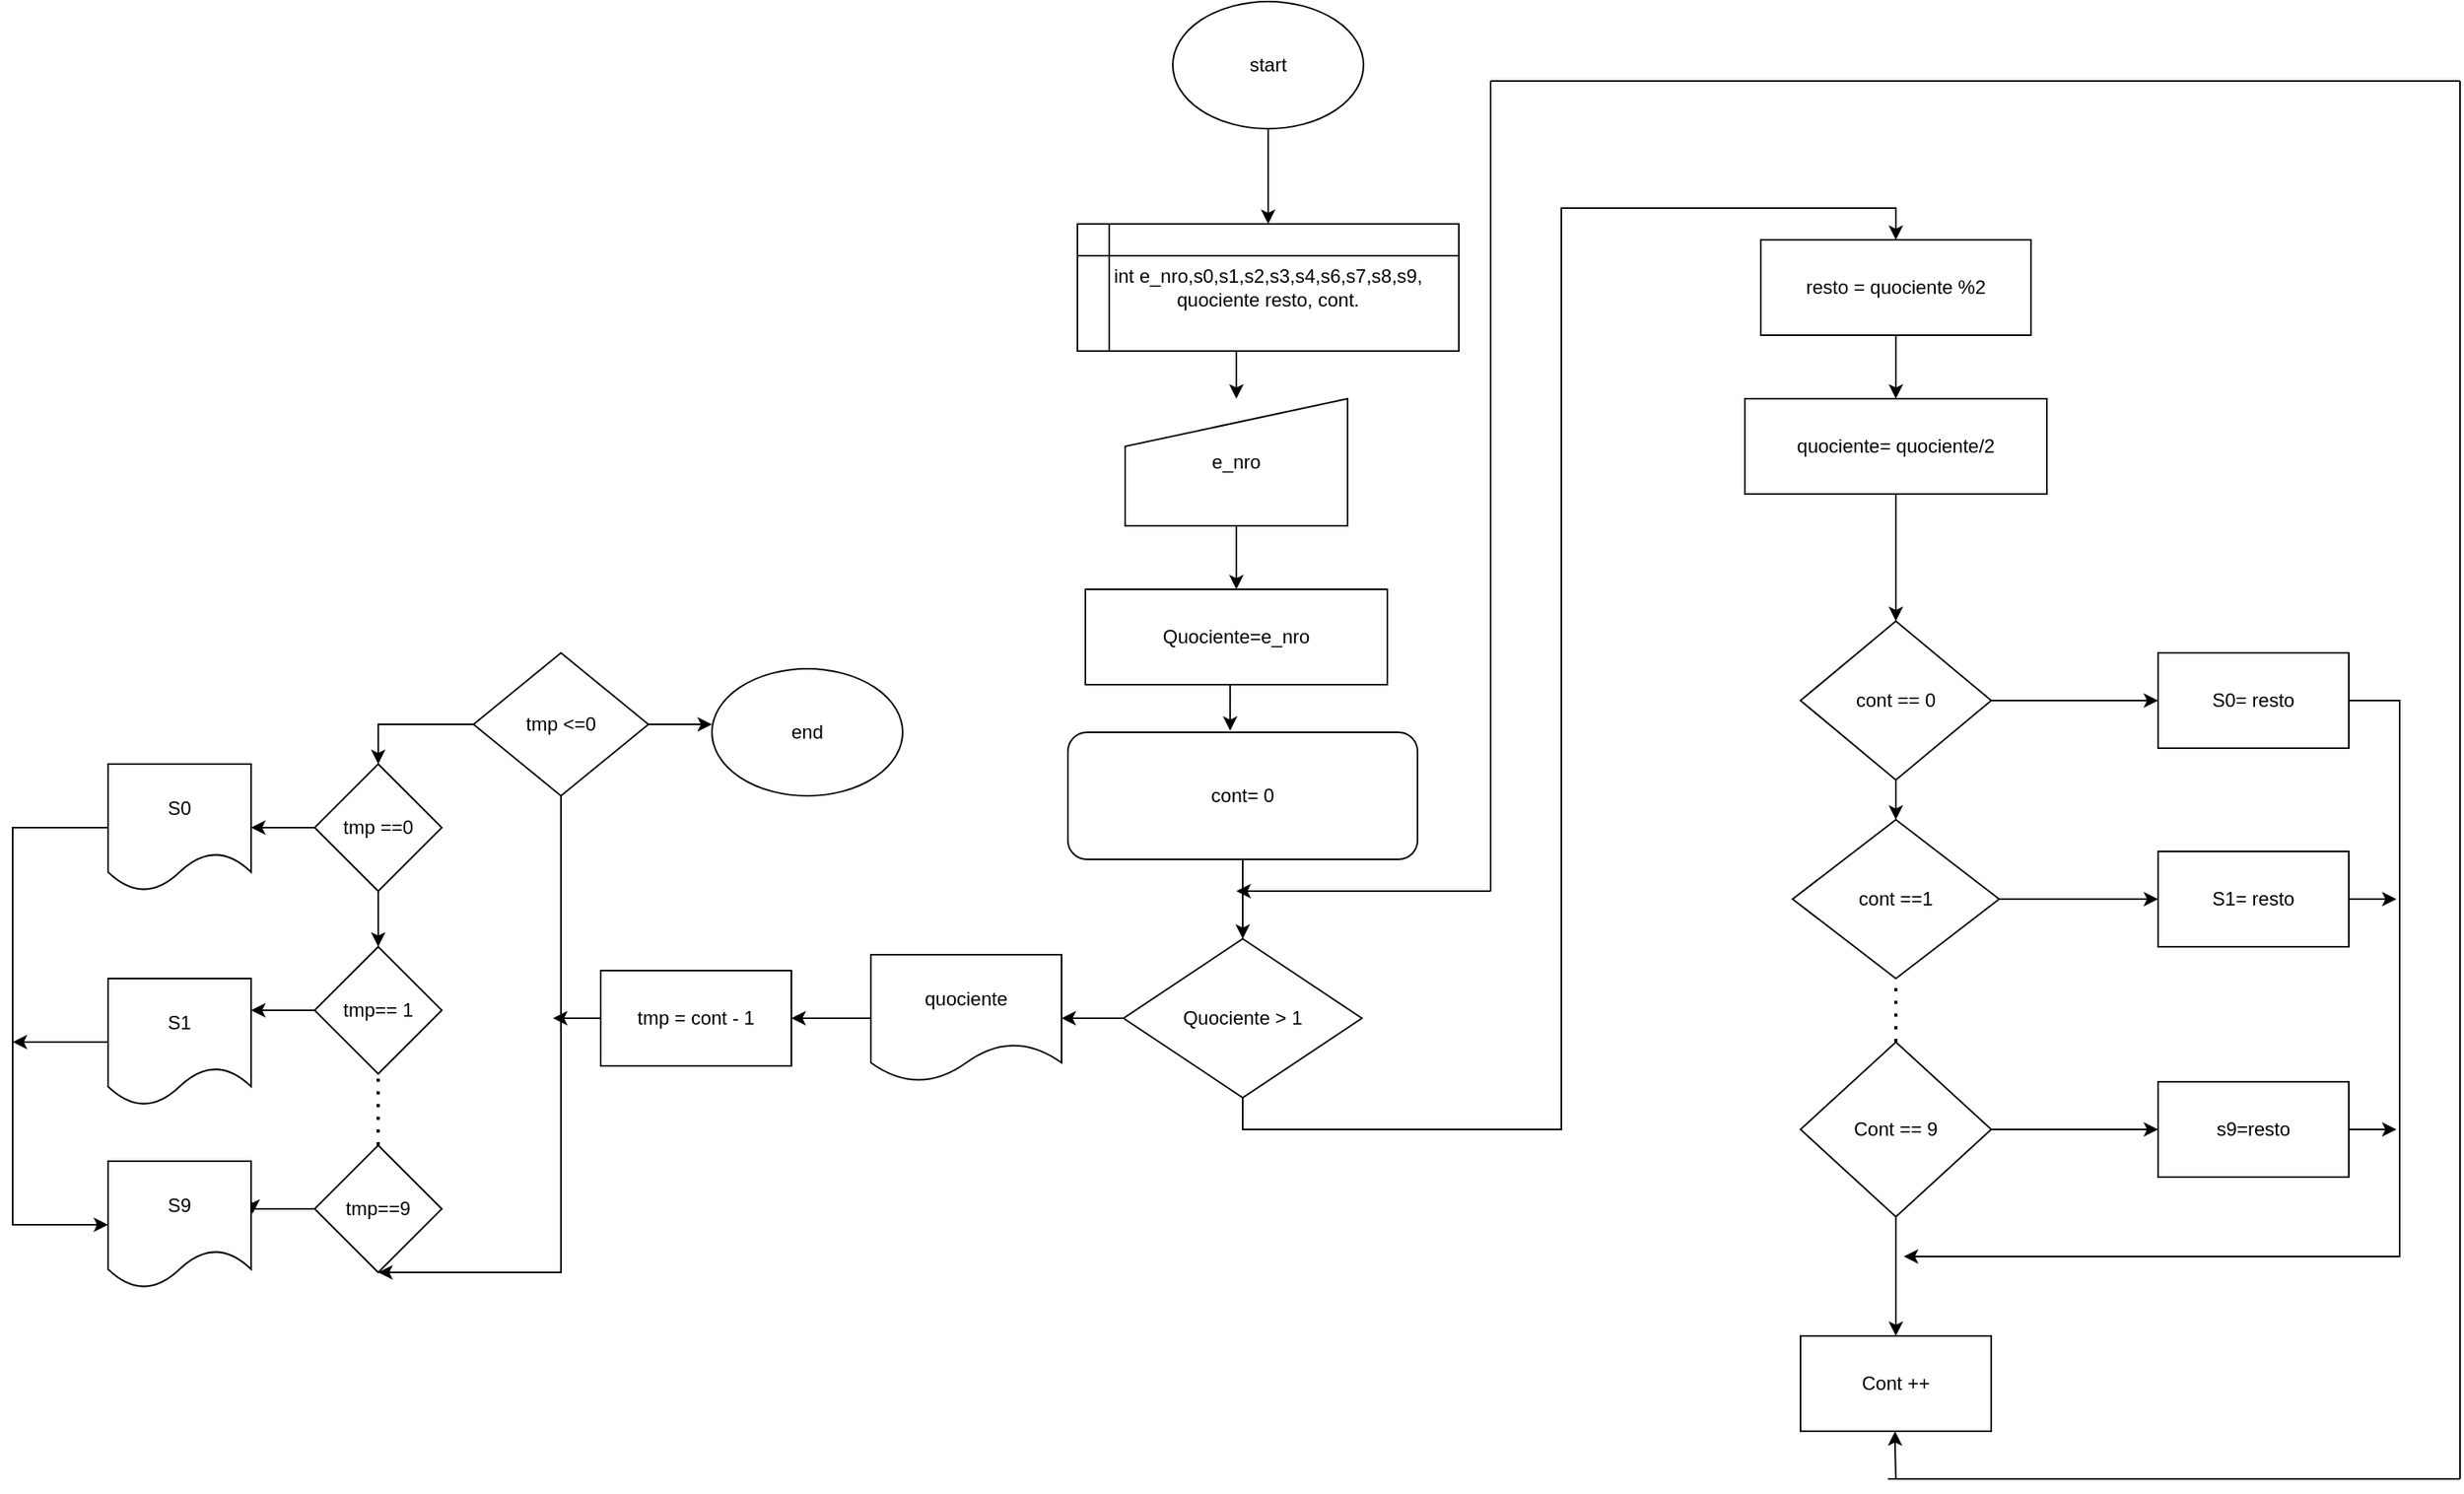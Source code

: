<mxfile version="17.4.3" type="device"><diagram id="XBUMlnHrL8QZcxVoW6NE" name="Page-1"><mxGraphModel dx="2249" dy="794" grid="1" gridSize="10" guides="1" tooltips="1" connect="1" arrows="1" fold="1" page="1" pageScale="1" pageWidth="827" pageHeight="1169" math="0" shadow="0"><root><mxCell id="0"/><mxCell id="1" parent="0"/><mxCell id="8-stHf-4QvpWrU_8Qvty-27" style="edgeStyle=orthogonalEdgeStyle;rounded=0;orthogonalLoop=1;jettySize=auto;html=1;exitX=0.5;exitY=1;exitDx=0;exitDy=0;entryX=0.5;entryY=0;entryDx=0;entryDy=0;" edge="1" parent="1" source="8-stHf-4QvpWrU_8Qvty-1" target="8-stHf-4QvpWrU_8Qvty-2"><mxGeometry relative="1" as="geometry"/></mxCell><mxCell id="8-stHf-4QvpWrU_8Qvty-1" value="start" style="ellipse;whiteSpace=wrap;html=1;" vertex="1" parent="1"><mxGeometry x="370" y="50" width="120" height="80" as="geometry"/></mxCell><mxCell id="8-stHf-4QvpWrU_8Qvty-28" style="edgeStyle=orthogonalEdgeStyle;rounded=0;orthogonalLoop=1;jettySize=auto;html=1;exitX=0.5;exitY=1;exitDx=0;exitDy=0;entryX=0.5;entryY=0;entryDx=0;entryDy=0;" edge="1" parent="1" source="8-stHf-4QvpWrU_8Qvty-2" target="8-stHf-4QvpWrU_8Qvty-3"><mxGeometry relative="1" as="geometry"/></mxCell><mxCell id="8-stHf-4QvpWrU_8Qvty-2" value="int e_nro,s0,s1,s2,s3,s4,s6,s7,s8,s9, quociente resto, cont." style="shape=internalStorage;whiteSpace=wrap;html=1;backgroundOutline=1;" vertex="1" parent="1"><mxGeometry x="310" y="190" width="240" height="80" as="geometry"/></mxCell><mxCell id="8-stHf-4QvpWrU_8Qvty-29" style="edgeStyle=orthogonalEdgeStyle;rounded=0;orthogonalLoop=1;jettySize=auto;html=1;exitX=0.5;exitY=1;exitDx=0;exitDy=0;entryX=0.5;entryY=0;entryDx=0;entryDy=0;" edge="1" parent="1" source="8-stHf-4QvpWrU_8Qvty-3" target="8-stHf-4QvpWrU_8Qvty-5"><mxGeometry relative="1" as="geometry"/></mxCell><mxCell id="8-stHf-4QvpWrU_8Qvty-3" value="e_nro" style="shape=manualInput;whiteSpace=wrap;html=1;" vertex="1" parent="1"><mxGeometry x="340" y="300" width="140" height="80" as="geometry"/></mxCell><mxCell id="8-stHf-4QvpWrU_8Qvty-31" value="" style="edgeStyle=orthogonalEdgeStyle;rounded=0;orthogonalLoop=1;jettySize=auto;html=1;" edge="1" parent="1" source="8-stHf-4QvpWrU_8Qvty-4" target="8-stHf-4QvpWrU_8Qvty-6"><mxGeometry relative="1" as="geometry"/></mxCell><mxCell id="8-stHf-4QvpWrU_8Qvty-4" value="cont= 0" style="rounded=1;whiteSpace=wrap;html=1;" vertex="1" parent="1"><mxGeometry x="304" y="510" width="220" height="80" as="geometry"/></mxCell><mxCell id="8-stHf-4QvpWrU_8Qvty-30" style="edgeStyle=orthogonalEdgeStyle;rounded=0;orthogonalLoop=1;jettySize=auto;html=1;exitX=0.5;exitY=1;exitDx=0;exitDy=0;entryX=0.464;entryY=-0.012;entryDx=0;entryDy=0;entryPerimeter=0;" edge="1" parent="1" source="8-stHf-4QvpWrU_8Qvty-5" target="8-stHf-4QvpWrU_8Qvty-4"><mxGeometry relative="1" as="geometry"/></mxCell><mxCell id="8-stHf-4QvpWrU_8Qvty-5" value="Quociente=e_nro" style="rounded=0;whiteSpace=wrap;html=1;" vertex="1" parent="1"><mxGeometry x="315" y="420" width="190" height="60" as="geometry"/></mxCell><mxCell id="8-stHf-4QvpWrU_8Qvty-46" style="edgeStyle=orthogonalEdgeStyle;rounded=0;orthogonalLoop=1;jettySize=auto;html=1;exitX=0;exitY=0.5;exitDx=0;exitDy=0;" edge="1" parent="1" source="8-stHf-4QvpWrU_8Qvty-6" target="8-stHf-4QvpWrU_8Qvty-16"><mxGeometry relative="1" as="geometry"/></mxCell><mxCell id="8-stHf-4QvpWrU_8Qvty-63" style="edgeStyle=orthogonalEdgeStyle;rounded=0;orthogonalLoop=1;jettySize=auto;html=1;exitX=0.5;exitY=1;exitDx=0;exitDy=0;entryX=0.5;entryY=0;entryDx=0;entryDy=0;" edge="1" parent="1" source="8-stHf-4QvpWrU_8Qvty-6" target="8-stHf-4QvpWrU_8Qvty-7"><mxGeometry relative="1" as="geometry"><mxPoint x="415" y="820" as="targetPoint"/></mxGeometry></mxCell><mxCell id="8-stHf-4QvpWrU_8Qvty-6" value="Quociente &amp;gt; 1" style="rhombus;whiteSpace=wrap;html=1;" vertex="1" parent="1"><mxGeometry x="339" y="640" width="150" height="100" as="geometry"/></mxCell><mxCell id="8-stHf-4QvpWrU_8Qvty-32" style="edgeStyle=orthogonalEdgeStyle;rounded=0;orthogonalLoop=1;jettySize=auto;html=1;exitX=0.5;exitY=1;exitDx=0;exitDy=0;entryX=0.5;entryY=0;entryDx=0;entryDy=0;" edge="1" parent="1" source="8-stHf-4QvpWrU_8Qvty-7" target="8-stHf-4QvpWrU_8Qvty-8"><mxGeometry relative="1" as="geometry"/></mxCell><mxCell id="8-stHf-4QvpWrU_8Qvty-7" value="resto = quociente %2" style="rounded=0;whiteSpace=wrap;html=1;" vertex="1" parent="1"><mxGeometry x="740" y="200" width="170" height="60" as="geometry"/></mxCell><mxCell id="8-stHf-4QvpWrU_8Qvty-33" style="edgeStyle=orthogonalEdgeStyle;rounded=0;orthogonalLoop=1;jettySize=auto;html=1;exitX=0.5;exitY=1;exitDx=0;exitDy=0;entryX=0.5;entryY=0;entryDx=0;entryDy=0;" edge="1" parent="1" source="8-stHf-4QvpWrU_8Qvty-8" target="8-stHf-4QvpWrU_8Qvty-9"><mxGeometry relative="1" as="geometry"/></mxCell><mxCell id="8-stHf-4QvpWrU_8Qvty-8" value="quociente= quociente/2" style="rounded=0;whiteSpace=wrap;html=1;" vertex="1" parent="1"><mxGeometry x="730" y="300" width="190" height="60" as="geometry"/></mxCell><mxCell id="8-stHf-4QvpWrU_8Qvty-34" style="edgeStyle=orthogonalEdgeStyle;rounded=0;orthogonalLoop=1;jettySize=auto;html=1;exitX=0.5;exitY=1;exitDx=0;exitDy=0;entryX=0.5;entryY=0;entryDx=0;entryDy=0;" edge="1" parent="1" source="8-stHf-4QvpWrU_8Qvty-9" target="8-stHf-4QvpWrU_8Qvty-10"><mxGeometry relative="1" as="geometry"/></mxCell><mxCell id="8-stHf-4QvpWrU_8Qvty-37" style="edgeStyle=orthogonalEdgeStyle;rounded=0;orthogonalLoop=1;jettySize=auto;html=1;exitX=1;exitY=0.5;exitDx=0;exitDy=0;entryX=0;entryY=0.5;entryDx=0;entryDy=0;" edge="1" parent="1" source="8-stHf-4QvpWrU_8Qvty-9" target="8-stHf-4QvpWrU_8Qvty-12"><mxGeometry relative="1" as="geometry"/></mxCell><mxCell id="8-stHf-4QvpWrU_8Qvty-9" value="cont == 0" style="rhombus;whiteSpace=wrap;html=1;" vertex="1" parent="1"><mxGeometry x="765" y="440" width="120" height="100" as="geometry"/></mxCell><mxCell id="8-stHf-4QvpWrU_8Qvty-38" style="edgeStyle=orthogonalEdgeStyle;rounded=0;orthogonalLoop=1;jettySize=auto;html=1;exitX=1;exitY=0.5;exitDx=0;exitDy=0;entryX=0;entryY=0.5;entryDx=0;entryDy=0;" edge="1" parent="1" source="8-stHf-4QvpWrU_8Qvty-10" target="8-stHf-4QvpWrU_8Qvty-13"><mxGeometry relative="1" as="geometry"/></mxCell><mxCell id="8-stHf-4QvpWrU_8Qvty-10" value="cont ==1" style="rhombus;whiteSpace=wrap;html=1;" vertex="1" parent="1"><mxGeometry x="760" y="565" width="130" height="100" as="geometry"/></mxCell><mxCell id="8-stHf-4QvpWrU_8Qvty-36" style="edgeStyle=orthogonalEdgeStyle;rounded=0;orthogonalLoop=1;jettySize=auto;html=1;exitX=0.5;exitY=1;exitDx=0;exitDy=0;entryX=0.5;entryY=0;entryDx=0;entryDy=0;" edge="1" parent="1" source="8-stHf-4QvpWrU_8Qvty-11" target="8-stHf-4QvpWrU_8Qvty-15"><mxGeometry relative="1" as="geometry"/></mxCell><mxCell id="8-stHf-4QvpWrU_8Qvty-39" style="edgeStyle=orthogonalEdgeStyle;rounded=0;orthogonalLoop=1;jettySize=auto;html=1;exitX=1;exitY=0.5;exitDx=0;exitDy=0;" edge="1" parent="1" source="8-stHf-4QvpWrU_8Qvty-11" target="8-stHf-4QvpWrU_8Qvty-14"><mxGeometry relative="1" as="geometry"/></mxCell><mxCell id="8-stHf-4QvpWrU_8Qvty-11" value="Cont == 9" style="rhombus;whiteSpace=wrap;html=1;" vertex="1" parent="1"><mxGeometry x="765" y="705" width="120" height="110" as="geometry"/></mxCell><mxCell id="8-stHf-4QvpWrU_8Qvty-40" style="edgeStyle=orthogonalEdgeStyle;rounded=0;orthogonalLoop=1;jettySize=auto;html=1;exitX=1;exitY=0.5;exitDx=0;exitDy=0;" edge="1" parent="1" source="8-stHf-4QvpWrU_8Qvty-12"><mxGeometry relative="1" as="geometry"><mxPoint x="830" y="840" as="targetPoint"/><Array as="points"><mxPoint x="1142" y="490"/></Array></mxGeometry></mxCell><mxCell id="8-stHf-4QvpWrU_8Qvty-12" value="S0= resto" style="rounded=0;whiteSpace=wrap;html=1;" vertex="1" parent="1"><mxGeometry x="990" y="460" width="120" height="60" as="geometry"/></mxCell><mxCell id="8-stHf-4QvpWrU_8Qvty-42" style="edgeStyle=orthogonalEdgeStyle;rounded=0;orthogonalLoop=1;jettySize=auto;html=1;exitX=1;exitY=0.5;exitDx=0;exitDy=0;" edge="1" parent="1" source="8-stHf-4QvpWrU_8Qvty-13"><mxGeometry relative="1" as="geometry"><mxPoint x="1140" y="615" as="targetPoint"/></mxGeometry></mxCell><mxCell id="8-stHf-4QvpWrU_8Qvty-13" value="S1= resto" style="rounded=0;whiteSpace=wrap;html=1;" vertex="1" parent="1"><mxGeometry x="990" y="585" width="120" height="60" as="geometry"/></mxCell><mxCell id="8-stHf-4QvpWrU_8Qvty-43" style="edgeStyle=orthogonalEdgeStyle;rounded=0;orthogonalLoop=1;jettySize=auto;html=1;exitX=1;exitY=0.5;exitDx=0;exitDy=0;" edge="1" parent="1" source="8-stHf-4QvpWrU_8Qvty-14"><mxGeometry relative="1" as="geometry"><mxPoint x="1140" y="760" as="targetPoint"/></mxGeometry></mxCell><mxCell id="8-stHf-4QvpWrU_8Qvty-14" value="s9=resto" style="rounded=0;whiteSpace=wrap;html=1;" vertex="1" parent="1"><mxGeometry x="990" y="730" width="120" height="60" as="geometry"/></mxCell><mxCell id="8-stHf-4QvpWrU_8Qvty-15" value="Cont ++" style="rounded=0;whiteSpace=wrap;html=1;" vertex="1" parent="1"><mxGeometry x="765" y="890" width="120" height="60" as="geometry"/></mxCell><mxCell id="8-stHf-4QvpWrU_8Qvty-47" style="edgeStyle=orthogonalEdgeStyle;rounded=0;orthogonalLoop=1;jettySize=auto;html=1;exitX=0;exitY=0.5;exitDx=0;exitDy=0;entryX=1;entryY=0.5;entryDx=0;entryDy=0;" edge="1" parent="1" source="8-stHf-4QvpWrU_8Qvty-16" target="8-stHf-4QvpWrU_8Qvty-17"><mxGeometry relative="1" as="geometry"/></mxCell><mxCell id="8-stHf-4QvpWrU_8Qvty-16" value="quociente" style="shape=document;whiteSpace=wrap;html=1;boundedLbl=1;" vertex="1" parent="1"><mxGeometry x="180" y="650" width="120" height="80" as="geometry"/></mxCell><mxCell id="8-stHf-4QvpWrU_8Qvty-62" style="edgeStyle=orthogonalEdgeStyle;rounded=0;orthogonalLoop=1;jettySize=auto;html=1;exitX=0;exitY=0.5;exitDx=0;exitDy=0;" edge="1" parent="1" source="8-stHf-4QvpWrU_8Qvty-17"><mxGeometry relative="1" as="geometry"><mxPoint x="-20" y="690" as="targetPoint"/></mxGeometry></mxCell><mxCell id="8-stHf-4QvpWrU_8Qvty-17" value="tmp = cont - 1" style="rounded=0;whiteSpace=wrap;html=1;" vertex="1" parent="1"><mxGeometry x="10" y="660" width="120" height="60" as="geometry"/></mxCell><mxCell id="8-stHf-4QvpWrU_8Qvty-53" style="edgeStyle=orthogonalEdgeStyle;rounded=0;orthogonalLoop=1;jettySize=auto;html=1;exitX=0;exitY=0.5;exitDx=0;exitDy=0;entryX=0.5;entryY=0;entryDx=0;entryDy=0;" edge="1" parent="1" source="8-stHf-4QvpWrU_8Qvty-18" target="8-stHf-4QvpWrU_8Qvty-20"><mxGeometry relative="1" as="geometry"/></mxCell><mxCell id="8-stHf-4QvpWrU_8Qvty-54" style="edgeStyle=orthogonalEdgeStyle;rounded=0;orthogonalLoop=1;jettySize=auto;html=1;exitX=1;exitY=0.5;exitDx=0;exitDy=0;" edge="1" parent="1" source="8-stHf-4QvpWrU_8Qvty-18"><mxGeometry relative="1" as="geometry"><mxPoint x="80" y="505" as="targetPoint"/></mxGeometry></mxCell><mxCell id="8-stHf-4QvpWrU_8Qvty-60" style="edgeStyle=orthogonalEdgeStyle;rounded=0;orthogonalLoop=1;jettySize=auto;html=1;exitX=0.5;exitY=1;exitDx=0;exitDy=0;entryX=0.5;entryY=1;entryDx=0;entryDy=0;" edge="1" parent="1" source="8-stHf-4QvpWrU_8Qvty-18" target="8-stHf-4QvpWrU_8Qvty-22"><mxGeometry relative="1" as="geometry"><mxPoint x="-15" y="850" as="targetPoint"/><Array as="points"><mxPoint x="-15" y="850"/></Array></mxGeometry></mxCell><mxCell id="8-stHf-4QvpWrU_8Qvty-18" value="tmp &amp;lt;=0" style="rhombus;whiteSpace=wrap;html=1;" vertex="1" parent="1"><mxGeometry x="-70" y="460" width="110" height="90" as="geometry"/></mxCell><mxCell id="8-stHf-4QvpWrU_8Qvty-48" style="edgeStyle=orthogonalEdgeStyle;rounded=0;orthogonalLoop=1;jettySize=auto;html=1;exitX=0;exitY=0.5;exitDx=0;exitDy=0;" edge="1" parent="1" source="8-stHf-4QvpWrU_8Qvty-20" target="8-stHf-4QvpWrU_8Qvty-24"><mxGeometry relative="1" as="geometry"/></mxCell><mxCell id="8-stHf-4QvpWrU_8Qvty-57" style="edgeStyle=orthogonalEdgeStyle;rounded=0;orthogonalLoop=1;jettySize=auto;html=1;exitX=0.5;exitY=1;exitDx=0;exitDy=0;entryX=0.5;entryY=0;entryDx=0;entryDy=0;" edge="1" parent="1" source="8-stHf-4QvpWrU_8Qvty-20" target="8-stHf-4QvpWrU_8Qvty-21"><mxGeometry relative="1" as="geometry"/></mxCell><mxCell id="8-stHf-4QvpWrU_8Qvty-20" value="tmp ==0" style="rhombus;whiteSpace=wrap;html=1;" vertex="1" parent="1"><mxGeometry x="-170" y="530" width="80" height="80" as="geometry"/></mxCell><mxCell id="8-stHf-4QvpWrU_8Qvty-49" style="edgeStyle=orthogonalEdgeStyle;rounded=0;orthogonalLoop=1;jettySize=auto;html=1;exitX=0;exitY=0.5;exitDx=0;exitDy=0;entryX=1;entryY=0.25;entryDx=0;entryDy=0;" edge="1" parent="1" source="8-stHf-4QvpWrU_8Qvty-21" target="8-stHf-4QvpWrU_8Qvty-25"><mxGeometry relative="1" as="geometry"/></mxCell><mxCell id="8-stHf-4QvpWrU_8Qvty-21" value="tmp== 1" style="rhombus;whiteSpace=wrap;html=1;" vertex="1" parent="1"><mxGeometry x="-170" y="645" width="80" height="80" as="geometry"/></mxCell><mxCell id="8-stHf-4QvpWrU_8Qvty-52" style="edgeStyle=orthogonalEdgeStyle;rounded=0;orthogonalLoop=1;jettySize=auto;html=1;exitX=0;exitY=0.5;exitDx=0;exitDy=0;entryX=1.011;entryY=0.413;entryDx=0;entryDy=0;entryPerimeter=0;" edge="1" parent="1" source="8-stHf-4QvpWrU_8Qvty-22" target="8-stHf-4QvpWrU_8Qvty-26"><mxGeometry relative="1" as="geometry"><mxPoint x="-180" y="810" as="targetPoint"/></mxGeometry></mxCell><mxCell id="8-stHf-4QvpWrU_8Qvty-22" value="tmp==9" style="rhombus;whiteSpace=wrap;html=1;" vertex="1" parent="1"><mxGeometry x="-170" y="770" width="80" height="80" as="geometry"/></mxCell><mxCell id="8-stHf-4QvpWrU_8Qvty-58" style="edgeStyle=orthogonalEdgeStyle;rounded=0;orthogonalLoop=1;jettySize=auto;html=1;exitX=0;exitY=0.5;exitDx=0;exitDy=0;entryX=0;entryY=0.5;entryDx=0;entryDy=0;" edge="1" parent="1" source="8-stHf-4QvpWrU_8Qvty-24" target="8-stHf-4QvpWrU_8Qvty-26"><mxGeometry relative="1" as="geometry"><mxPoint x="-360" y="830" as="targetPoint"/><Array as="points"><mxPoint x="-360" y="570"/><mxPoint x="-360" y="820"/></Array></mxGeometry></mxCell><mxCell id="8-stHf-4QvpWrU_8Qvty-24" value="S0" style="shape=document;whiteSpace=wrap;html=1;boundedLbl=1;" vertex="1" parent="1"><mxGeometry x="-300" y="530" width="90" height="80" as="geometry"/></mxCell><mxCell id="8-stHf-4QvpWrU_8Qvty-59" style="edgeStyle=orthogonalEdgeStyle;rounded=0;orthogonalLoop=1;jettySize=auto;html=1;exitX=0;exitY=0.5;exitDx=0;exitDy=0;" edge="1" parent="1" source="8-stHf-4QvpWrU_8Qvty-25"><mxGeometry relative="1" as="geometry"><mxPoint x="-360" y="705" as="targetPoint"/></mxGeometry></mxCell><mxCell id="8-stHf-4QvpWrU_8Qvty-25" value="S1" style="shape=document;whiteSpace=wrap;html=1;boundedLbl=1;" vertex="1" parent="1"><mxGeometry x="-300" y="665" width="90" height="80" as="geometry"/></mxCell><mxCell id="8-stHf-4QvpWrU_8Qvty-26" value="S9" style="shape=document;whiteSpace=wrap;html=1;boundedLbl=1;" vertex="1" parent="1"><mxGeometry x="-300" y="780" width="90" height="80" as="geometry"/></mxCell><mxCell id="8-stHf-4QvpWrU_8Qvty-44" value="" style="endArrow=none;dashed=1;html=1;dashPattern=1 3;strokeWidth=2;rounded=0;entryX=0.5;entryY=1;entryDx=0;entryDy=0;exitX=0.5;exitY=0;exitDx=0;exitDy=0;" edge="1" parent="1" source="8-stHf-4QvpWrU_8Qvty-11" target="8-stHf-4QvpWrU_8Qvty-10"><mxGeometry width="50" height="50" relative="1" as="geometry"><mxPoint x="810" y="710" as="sourcePoint"/><mxPoint x="860" y="660" as="targetPoint"/></mxGeometry></mxCell><mxCell id="8-stHf-4QvpWrU_8Qvty-45" value="" style="endArrow=none;dashed=1;html=1;dashPattern=1 3;strokeWidth=2;rounded=0;entryX=0.5;entryY=1;entryDx=0;entryDy=0;exitX=0.5;exitY=0;exitDx=0;exitDy=0;" edge="1" parent="1" source="8-stHf-4QvpWrU_8Qvty-22" target="8-stHf-4QvpWrU_8Qvty-21"><mxGeometry width="50" height="50" relative="1" as="geometry"><mxPoint x="-150" y="780" as="sourcePoint"/><mxPoint x="-100" y="730" as="targetPoint"/></mxGeometry></mxCell><mxCell id="8-stHf-4QvpWrU_8Qvty-55" value="end" style="ellipse;whiteSpace=wrap;html=1;" vertex="1" parent="1"><mxGeometry x="80" y="470" width="120" height="80" as="geometry"/></mxCell><mxCell id="8-stHf-4QvpWrU_8Qvty-65" value="" style="endArrow=classic;html=1;rounded=0;" edge="1" parent="1"><mxGeometry width="50" height="50" relative="1" as="geometry"><mxPoint x="570" y="610" as="sourcePoint"/><mxPoint x="410" y="610" as="targetPoint"/></mxGeometry></mxCell><mxCell id="8-stHf-4QvpWrU_8Qvty-66" value="" style="endArrow=none;html=1;rounded=0;" edge="1" parent="1"><mxGeometry width="50" height="50" relative="1" as="geometry"><mxPoint x="570" y="610" as="sourcePoint"/><mxPoint x="570" y="100" as="targetPoint"/></mxGeometry></mxCell><mxCell id="8-stHf-4QvpWrU_8Qvty-67" value="" style="endArrow=none;html=1;rounded=0;" edge="1" parent="1"><mxGeometry width="50" height="50" relative="1" as="geometry"><mxPoint x="570" y="100" as="sourcePoint"/><mxPoint x="1180" y="100" as="targetPoint"/></mxGeometry></mxCell><mxCell id="8-stHf-4QvpWrU_8Qvty-68" value="" style="endArrow=none;html=1;rounded=0;" edge="1" parent="1"><mxGeometry width="50" height="50" relative="1" as="geometry"><mxPoint x="1180" y="980" as="sourcePoint"/><mxPoint x="1180" y="100" as="targetPoint"/></mxGeometry></mxCell><mxCell id="8-stHf-4QvpWrU_8Qvty-69" value="" style="endArrow=none;html=1;rounded=0;" edge="1" parent="1"><mxGeometry width="50" height="50" relative="1" as="geometry"><mxPoint x="820" y="980" as="sourcePoint"/><mxPoint x="1180" y="980" as="targetPoint"/></mxGeometry></mxCell><mxCell id="8-stHf-4QvpWrU_8Qvty-72" value="" style="endArrow=classic;html=1;rounded=0;" edge="1" parent="1"><mxGeometry width="50" height="50" relative="1" as="geometry"><mxPoint x="825" y="980" as="sourcePoint"/><mxPoint x="824.5" y="950" as="targetPoint"/><Array as="points"><mxPoint x="824.5" y="980"/><mxPoint x="824.5" y="960"/></Array></mxGeometry></mxCell></root></mxGraphModel></diagram></mxfile>